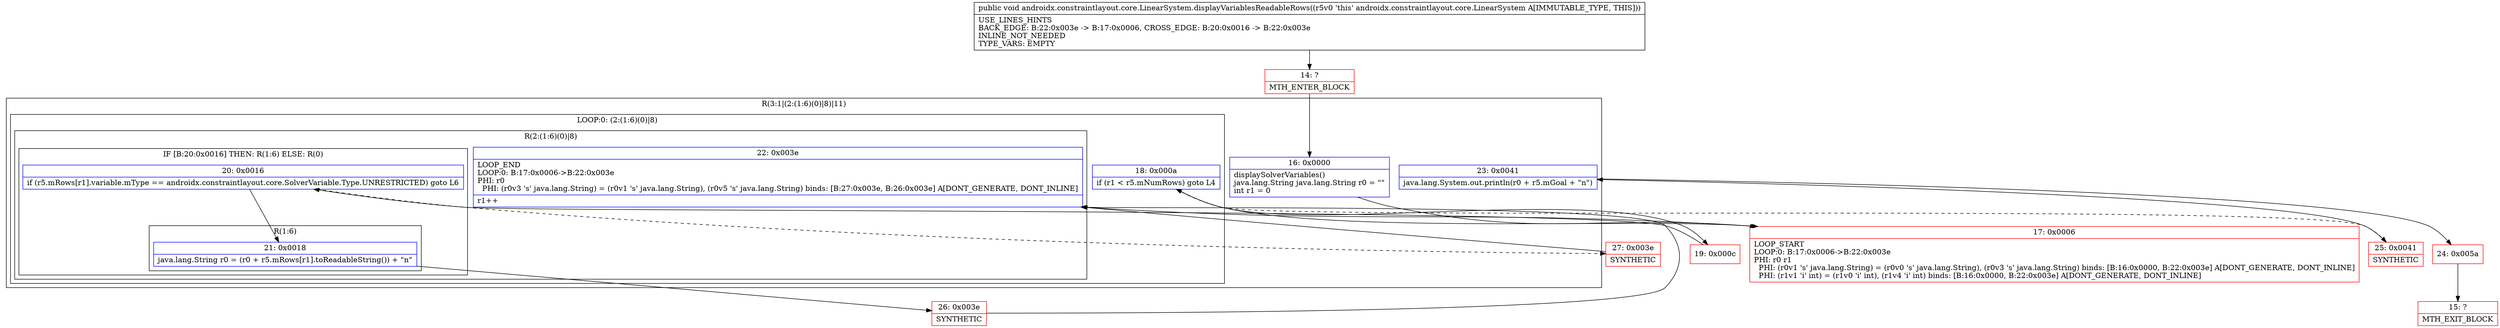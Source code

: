 digraph "CFG forandroidx.constraintlayout.core.LinearSystem.displayVariablesReadableRows()V" {
subgraph cluster_Region_969172594 {
label = "R(3:1|(2:(1:6)(0)|8)|11)";
node [shape=record,color=blue];
Node_16 [shape=record,label="{16\:\ 0x0000|displaySolverVariables()\ljava.lang.String java.lang.String r0 = \"\"\lint r1 = 0\l}"];
subgraph cluster_LoopRegion_2134261238 {
label = "LOOP:0: (2:(1:6)(0)|8)";
node [shape=record,color=blue];
Node_18 [shape=record,label="{18\:\ 0x000a|if (r1 \< r5.mNumRows) goto L4\l}"];
subgraph cluster_Region_1584403890 {
label = "R(2:(1:6)(0)|8)";
node [shape=record,color=blue];
subgraph cluster_IfRegion_1142759416 {
label = "IF [B:20:0x0016] THEN: R(1:6) ELSE: R(0)";
node [shape=record,color=blue];
Node_20 [shape=record,label="{20\:\ 0x0016|if (r5.mRows[r1].variable.mType == androidx.constraintlayout.core.SolverVariable.Type.UNRESTRICTED) goto L6\l}"];
subgraph cluster_Region_1675113167 {
label = "R(1:6)";
node [shape=record,color=blue];
Node_21 [shape=record,label="{21\:\ 0x0018|java.lang.String r0 = (r0 + r5.mRows[r1].toReadableString()) + \"n\"\l}"];
}
subgraph cluster_Region_409640030 {
label = "R(0)";
node [shape=record,color=blue];
}
}
Node_22 [shape=record,label="{22\:\ 0x003e|LOOP_END\lLOOP:0: B:17:0x0006\-\>B:22:0x003e\lPHI: r0 \l  PHI: (r0v3 's' java.lang.String) = (r0v1 's' java.lang.String), (r0v5 's' java.lang.String) binds: [B:27:0x003e, B:26:0x003e] A[DONT_GENERATE, DONT_INLINE]\l|r1++\l}"];
}
}
Node_23 [shape=record,label="{23\:\ 0x0041|java.lang.System.out.println(r0 + r5.mGoal + \"n\")\l}"];
}
Node_14 [shape=record,color=red,label="{14\:\ ?|MTH_ENTER_BLOCK\l}"];
Node_17 [shape=record,color=red,label="{17\:\ 0x0006|LOOP_START\lLOOP:0: B:17:0x0006\-\>B:22:0x003e\lPHI: r0 r1 \l  PHI: (r0v1 's' java.lang.String) = (r0v0 's' java.lang.String), (r0v3 's' java.lang.String) binds: [B:16:0x0000, B:22:0x003e] A[DONT_GENERATE, DONT_INLINE]\l  PHI: (r1v1 'i' int) = (r1v0 'i' int), (r1v4 'i' int) binds: [B:16:0x0000, B:22:0x003e] A[DONT_GENERATE, DONT_INLINE]\l}"];
Node_19 [shape=record,color=red,label="{19\:\ 0x000c}"];
Node_26 [shape=record,color=red,label="{26\:\ 0x003e|SYNTHETIC\l}"];
Node_27 [shape=record,color=red,label="{27\:\ 0x003e|SYNTHETIC\l}"];
Node_25 [shape=record,color=red,label="{25\:\ 0x0041|SYNTHETIC\l}"];
Node_24 [shape=record,color=red,label="{24\:\ 0x005a}"];
Node_15 [shape=record,color=red,label="{15\:\ ?|MTH_EXIT_BLOCK\l}"];
MethodNode[shape=record,label="{public void androidx.constraintlayout.core.LinearSystem.displayVariablesReadableRows((r5v0 'this' androidx.constraintlayout.core.LinearSystem A[IMMUTABLE_TYPE, THIS]))  | USE_LINES_HINTS\lBACK_EDGE: B:22:0x003e \-\> B:17:0x0006, CROSS_EDGE: B:20:0x0016 \-\> B:22:0x003e\lINLINE_NOT_NEEDED\lTYPE_VARS: EMPTY\l}"];
MethodNode -> Node_14;Node_16 -> Node_17;
Node_18 -> Node_19;
Node_18 -> Node_25[style=dashed];
Node_20 -> Node_21;
Node_20 -> Node_27[style=dashed];
Node_21 -> Node_26;
Node_22 -> Node_17;
Node_23 -> Node_24;
Node_14 -> Node_16;
Node_17 -> Node_18;
Node_19 -> Node_20;
Node_26 -> Node_22;
Node_27 -> Node_22;
Node_25 -> Node_23;
Node_24 -> Node_15;
}

